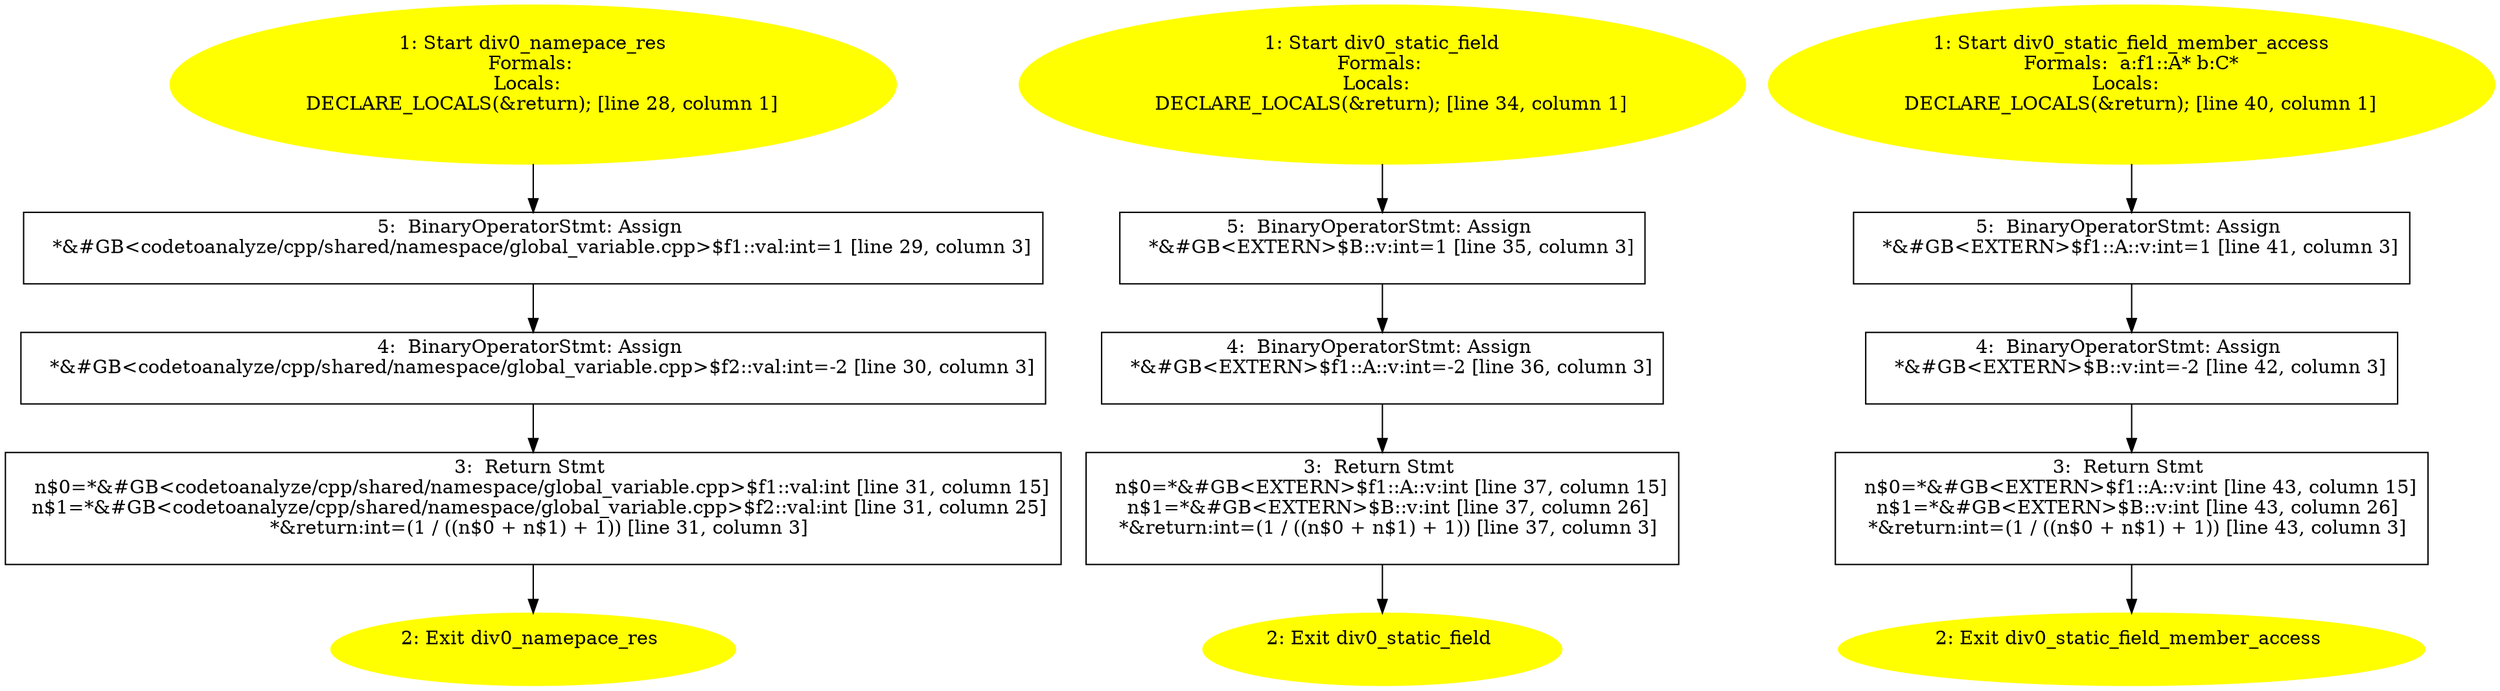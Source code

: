 /* @generated */
digraph iCFG {
"div0_namepace_res#2404445022135827615.21a14d3c59bb168093c5935b4fa42647_1" [label="1: Start div0_namepace_res\nFormals: \nLocals:  \n   DECLARE_LOCALS(&return); [line 28, column 1]\n " color=yellow style=filled]
	

	 "div0_namepace_res#2404445022135827615.21a14d3c59bb168093c5935b4fa42647_1" -> "div0_namepace_res#2404445022135827615.21a14d3c59bb168093c5935b4fa42647_5" ;
"div0_namepace_res#2404445022135827615.21a14d3c59bb168093c5935b4fa42647_2" [label="2: Exit div0_namepace_res \n  " color=yellow style=filled]
	

"div0_namepace_res#2404445022135827615.21a14d3c59bb168093c5935b4fa42647_3" [label="3:  Return Stmt \n   n$0=*&#GB<codetoanalyze/cpp/shared/namespace/global_variable.cpp>$f1::val:int [line 31, column 15]\n  n$1=*&#GB<codetoanalyze/cpp/shared/namespace/global_variable.cpp>$f2::val:int [line 31, column 25]\n  *&return:int=(1 / ((n$0 + n$1) + 1)) [line 31, column 3]\n " shape="box"]
	

	 "div0_namepace_res#2404445022135827615.21a14d3c59bb168093c5935b4fa42647_3" -> "div0_namepace_res#2404445022135827615.21a14d3c59bb168093c5935b4fa42647_2" ;
"div0_namepace_res#2404445022135827615.21a14d3c59bb168093c5935b4fa42647_4" [label="4:  BinaryOperatorStmt: Assign \n   *&#GB<codetoanalyze/cpp/shared/namespace/global_variable.cpp>$f2::val:int=-2 [line 30, column 3]\n " shape="box"]
	

	 "div0_namepace_res#2404445022135827615.21a14d3c59bb168093c5935b4fa42647_4" -> "div0_namepace_res#2404445022135827615.21a14d3c59bb168093c5935b4fa42647_3" ;
"div0_namepace_res#2404445022135827615.21a14d3c59bb168093c5935b4fa42647_5" [label="5:  BinaryOperatorStmt: Assign \n   *&#GB<codetoanalyze/cpp/shared/namespace/global_variable.cpp>$f1::val:int=1 [line 29, column 3]\n " shape="box"]
	

	 "div0_namepace_res#2404445022135827615.21a14d3c59bb168093c5935b4fa42647_5" -> "div0_namepace_res#2404445022135827615.21a14d3c59bb168093c5935b4fa42647_4" ;
"div0_static_field#12231470699631142739.dca5ebae856e9b404facab8151fb6246_1" [label="1: Start div0_static_field\nFormals: \nLocals:  \n   DECLARE_LOCALS(&return); [line 34, column 1]\n " color=yellow style=filled]
	

	 "div0_static_field#12231470699631142739.dca5ebae856e9b404facab8151fb6246_1" -> "div0_static_field#12231470699631142739.dca5ebae856e9b404facab8151fb6246_5" ;
"div0_static_field#12231470699631142739.dca5ebae856e9b404facab8151fb6246_2" [label="2: Exit div0_static_field \n  " color=yellow style=filled]
	

"div0_static_field#12231470699631142739.dca5ebae856e9b404facab8151fb6246_3" [label="3:  Return Stmt \n   n$0=*&#GB<EXTERN>$f1::A::v:int [line 37, column 15]\n  n$1=*&#GB<EXTERN>$B::v:int [line 37, column 26]\n  *&return:int=(1 / ((n$0 + n$1) + 1)) [line 37, column 3]\n " shape="box"]
	

	 "div0_static_field#12231470699631142739.dca5ebae856e9b404facab8151fb6246_3" -> "div0_static_field#12231470699631142739.dca5ebae856e9b404facab8151fb6246_2" ;
"div0_static_field#12231470699631142739.dca5ebae856e9b404facab8151fb6246_4" [label="4:  BinaryOperatorStmt: Assign \n   *&#GB<EXTERN>$f1::A::v:int=-2 [line 36, column 3]\n " shape="box"]
	

	 "div0_static_field#12231470699631142739.dca5ebae856e9b404facab8151fb6246_4" -> "div0_static_field#12231470699631142739.dca5ebae856e9b404facab8151fb6246_3" ;
"div0_static_field#12231470699631142739.dca5ebae856e9b404facab8151fb6246_5" [label="5:  BinaryOperatorStmt: Assign \n   *&#GB<EXTERN>$B::v:int=1 [line 35, column 3]\n " shape="box"]
	

	 "div0_static_field#12231470699631142739.dca5ebae856e9b404facab8151fb6246_5" -> "div0_static_field#12231470699631142739.dca5ebae856e9b404facab8151fb6246_4" ;
"div0_static_field_member_access#8775359855042425857.b606a4de40e2ad34cbe0f38ab2d7e485_1" [label="1: Start div0_static_field_member_access\nFormals:  a:f1::A* b:C*\nLocals:  \n   DECLARE_LOCALS(&return); [line 40, column 1]\n " color=yellow style=filled]
	

	 "div0_static_field_member_access#8775359855042425857.b606a4de40e2ad34cbe0f38ab2d7e485_1" -> "div0_static_field_member_access#8775359855042425857.b606a4de40e2ad34cbe0f38ab2d7e485_5" ;
"div0_static_field_member_access#8775359855042425857.b606a4de40e2ad34cbe0f38ab2d7e485_2" [label="2: Exit div0_static_field_member_access \n  " color=yellow style=filled]
	

"div0_static_field_member_access#8775359855042425857.b606a4de40e2ad34cbe0f38ab2d7e485_3" [label="3:  Return Stmt \n   n$0=*&#GB<EXTERN>$f1::A::v:int [line 43, column 15]\n  n$1=*&#GB<EXTERN>$B::v:int [line 43, column 26]\n  *&return:int=(1 / ((n$0 + n$1) + 1)) [line 43, column 3]\n " shape="box"]
	

	 "div0_static_field_member_access#8775359855042425857.b606a4de40e2ad34cbe0f38ab2d7e485_3" -> "div0_static_field_member_access#8775359855042425857.b606a4de40e2ad34cbe0f38ab2d7e485_2" ;
"div0_static_field_member_access#8775359855042425857.b606a4de40e2ad34cbe0f38ab2d7e485_4" [label="4:  BinaryOperatorStmt: Assign \n   *&#GB<EXTERN>$B::v:int=-2 [line 42, column 3]\n " shape="box"]
	

	 "div0_static_field_member_access#8775359855042425857.b606a4de40e2ad34cbe0f38ab2d7e485_4" -> "div0_static_field_member_access#8775359855042425857.b606a4de40e2ad34cbe0f38ab2d7e485_3" ;
"div0_static_field_member_access#8775359855042425857.b606a4de40e2ad34cbe0f38ab2d7e485_5" [label="5:  BinaryOperatorStmt: Assign \n   *&#GB<EXTERN>$f1::A::v:int=1 [line 41, column 3]\n " shape="box"]
	

	 "div0_static_field_member_access#8775359855042425857.b606a4de40e2ad34cbe0f38ab2d7e485_5" -> "div0_static_field_member_access#8775359855042425857.b606a4de40e2ad34cbe0f38ab2d7e485_4" ;
}

